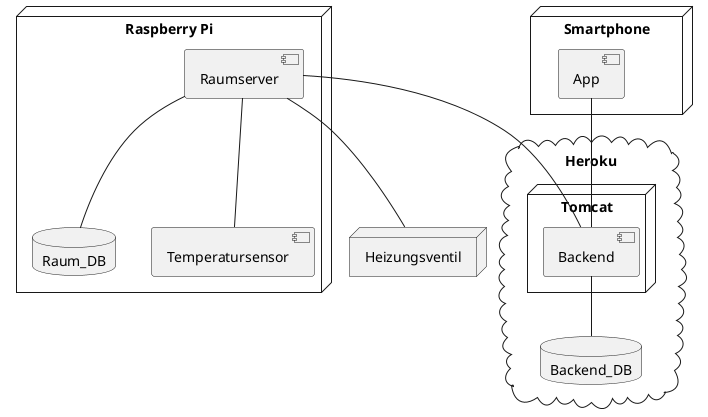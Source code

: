 @startuml


  node "Raspberry Pi" {
    database Raum_DB
    component "Raumserver"
    component "Temperatursensor"
  }
  node "Heizungsventil"




cloud Heroku {
  database Backend_DB
  node Tomcat {
    component "Backend"
  }
}

node Smartphone {
  component App
}

App -- Backend
Raumserver -- Raum_DB
Raumserver -- Heizungsventil
Raumserver -- Temperatursensor
Raumserver -- Backend
Backend -- Backend_DB


@enduml
